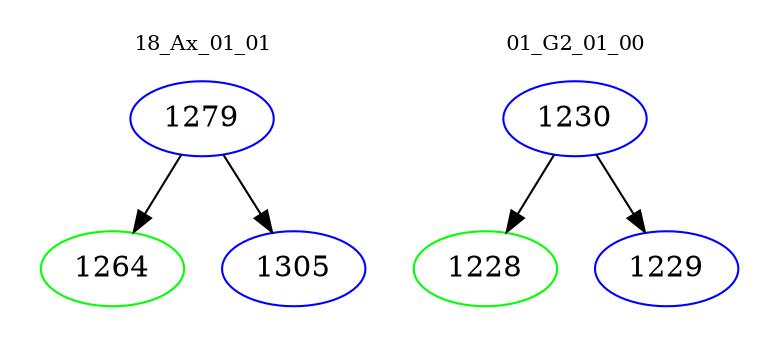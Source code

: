 digraph{
subgraph cluster_0 {
color = white
label = "18_Ax_01_01";
fontsize=10;
T0_1279 [label="1279", color="blue"]
T0_1279 -> T0_1264 [color="black"]
T0_1264 [label="1264", color="green"]
T0_1279 -> T0_1305 [color="black"]
T0_1305 [label="1305", color="blue"]
}
subgraph cluster_1 {
color = white
label = "01_G2_01_00";
fontsize=10;
T1_1230 [label="1230", color="blue"]
T1_1230 -> T1_1228 [color="black"]
T1_1228 [label="1228", color="green"]
T1_1230 -> T1_1229 [color="black"]
T1_1229 [label="1229", color="blue"]
}
}
